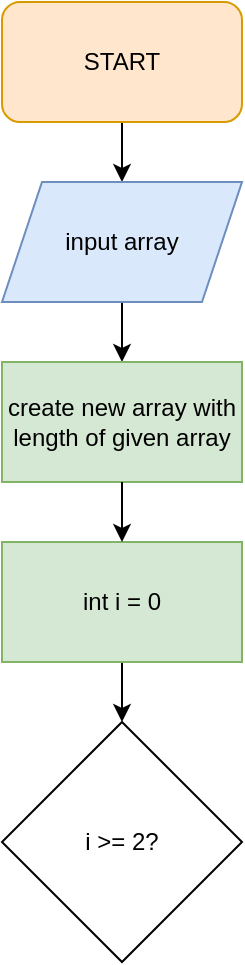 <mxfile version="16.5.2" type="github">
  <diagram id="96eVIWvuIyJGfBGbm9U9" name="Page-1">
    <mxGraphModel dx="782" dy="436" grid="1" gridSize="10" guides="1" tooltips="1" connect="1" arrows="1" fold="1" page="1" pageScale="1" pageWidth="1169" pageHeight="1654" math="0" shadow="0">
      <root>
        <mxCell id="0" />
        <mxCell id="1" parent="0" />
        <mxCell id="p_gjMF2Ps0UKxJu-ChCn-3" style="edgeStyle=orthogonalEdgeStyle;rounded=0;orthogonalLoop=1;jettySize=auto;html=1;exitX=0.5;exitY=1;exitDx=0;exitDy=0;" edge="1" parent="1" source="p_gjMF2Ps0UKxJu-ChCn-1" target="p_gjMF2Ps0UKxJu-ChCn-2">
          <mxGeometry relative="1" as="geometry" />
        </mxCell>
        <mxCell id="p_gjMF2Ps0UKxJu-ChCn-1" value="START" style="rounded=1;whiteSpace=wrap;html=1;fillColor=#ffe6cc;strokeColor=#d79b00;" vertex="1" parent="1">
          <mxGeometry x="420" y="20" width="120" height="60" as="geometry" />
        </mxCell>
        <mxCell id="p_gjMF2Ps0UKxJu-ChCn-5" style="edgeStyle=orthogonalEdgeStyle;rounded=0;orthogonalLoop=1;jettySize=auto;html=1;exitX=0.5;exitY=1;exitDx=0;exitDy=0;entryX=0.5;entryY=0;entryDx=0;entryDy=0;" edge="1" parent="1" source="p_gjMF2Ps0UKxJu-ChCn-2" target="p_gjMF2Ps0UKxJu-ChCn-4">
          <mxGeometry relative="1" as="geometry" />
        </mxCell>
        <mxCell id="p_gjMF2Ps0UKxJu-ChCn-2" value="input array" style="shape=parallelogram;perimeter=parallelogramPerimeter;whiteSpace=wrap;html=1;fixedSize=1;fillColor=#dae8fc;strokeColor=#6c8ebf;" vertex="1" parent="1">
          <mxGeometry x="420" y="110" width="120" height="60" as="geometry" />
        </mxCell>
        <mxCell id="p_gjMF2Ps0UKxJu-ChCn-4" value="create new array with length of given array" style="rounded=0;whiteSpace=wrap;html=1;fillColor=#d5e8d4;strokeColor=#82b366;" vertex="1" parent="1">
          <mxGeometry x="420" y="200" width="120" height="60" as="geometry" />
        </mxCell>
        <mxCell id="p_gjMF2Ps0UKxJu-ChCn-9" style="edgeStyle=orthogonalEdgeStyle;rounded=0;orthogonalLoop=1;jettySize=auto;html=1;exitX=0.5;exitY=1;exitDx=0;exitDy=0;" edge="1" parent="1" source="p_gjMF2Ps0UKxJu-ChCn-6" target="p_gjMF2Ps0UKxJu-ChCn-8">
          <mxGeometry relative="1" as="geometry" />
        </mxCell>
        <mxCell id="p_gjMF2Ps0UKxJu-ChCn-6" value="int i = 0" style="rounded=0;whiteSpace=wrap;html=1;fillColor=#d5e8d4;strokeColor=#82b366;" vertex="1" parent="1">
          <mxGeometry x="420" y="290" width="120" height="60" as="geometry" />
        </mxCell>
        <mxCell id="p_gjMF2Ps0UKxJu-ChCn-7" value="" style="endArrow=classic;html=1;rounded=0;exitX=0.5;exitY=1;exitDx=0;exitDy=0;entryX=0.5;entryY=0;entryDx=0;entryDy=0;" edge="1" parent="1" source="p_gjMF2Ps0UKxJu-ChCn-4" target="p_gjMF2Ps0UKxJu-ChCn-6">
          <mxGeometry width="50" height="50" relative="1" as="geometry">
            <mxPoint x="420" y="360" as="sourcePoint" />
            <mxPoint x="470" y="310" as="targetPoint" />
          </mxGeometry>
        </mxCell>
        <mxCell id="p_gjMF2Ps0UKxJu-ChCn-8" value="i &amp;gt;= 2?" style="rhombus;whiteSpace=wrap;html=1;" vertex="1" parent="1">
          <mxGeometry x="420" y="380" width="120" height="120" as="geometry" />
        </mxCell>
      </root>
    </mxGraphModel>
  </diagram>
</mxfile>
